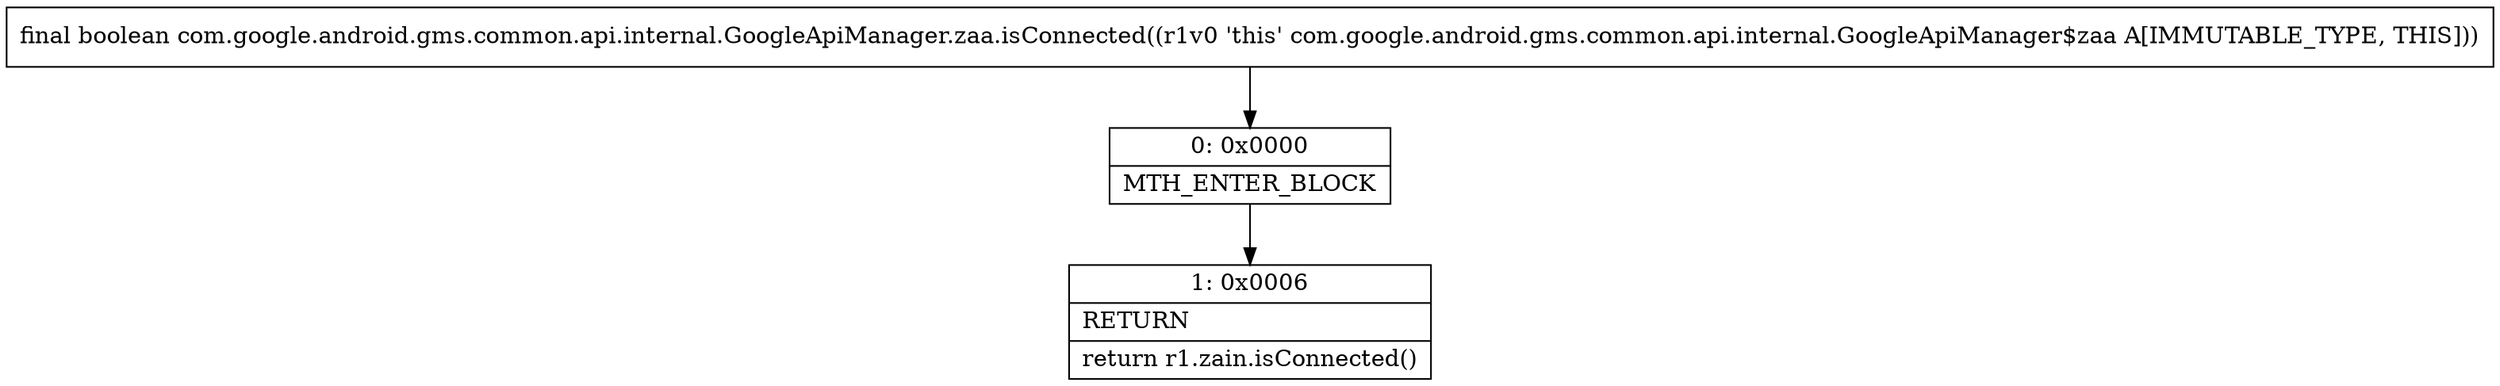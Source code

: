 digraph "CFG forcom.google.android.gms.common.api.internal.GoogleApiManager.zaa.isConnected()Z" {
Node_0 [shape=record,label="{0\:\ 0x0000|MTH_ENTER_BLOCK\l}"];
Node_1 [shape=record,label="{1\:\ 0x0006|RETURN\l|return r1.zain.isConnected()\l}"];
MethodNode[shape=record,label="{final boolean com.google.android.gms.common.api.internal.GoogleApiManager.zaa.isConnected((r1v0 'this' com.google.android.gms.common.api.internal.GoogleApiManager$zaa A[IMMUTABLE_TYPE, THIS])) }"];
MethodNode -> Node_0;
Node_0 -> Node_1;
}

